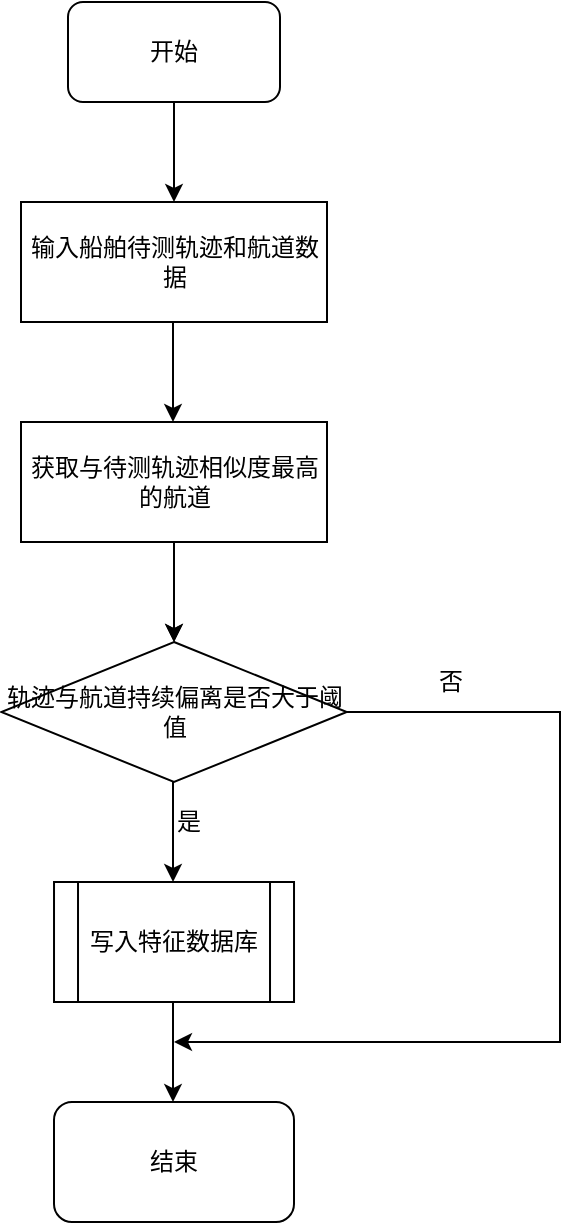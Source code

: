 <mxfile version="14.8.3" type="github">
  <diagram id="6DKVN_OBE5Q6o5waTTLU" name="Page-1">
    <mxGraphModel dx="1136" dy="614" grid="0" gridSize="10" guides="1" tooltips="1" connect="1" arrows="1" fold="1" page="1" pageScale="1" pageWidth="827" pageHeight="1169" math="0" shadow="0">
      <root>
        <mxCell id="0" />
        <mxCell id="1" parent="0" />
        <mxCell id="l0bt40RDR7Rpjfs3eood-1" style="edgeStyle=orthogonalEdgeStyle;rounded=0;orthogonalLoop=1;jettySize=auto;html=1;exitX=0.5;exitY=1;exitDx=0;exitDy=0;" edge="1" parent="1" source="l0bt40RDR7Rpjfs3eood-2">
          <mxGeometry relative="1" as="geometry">
            <mxPoint x="407" y="130" as="targetPoint" />
          </mxGeometry>
        </mxCell>
        <mxCell id="l0bt40RDR7Rpjfs3eood-2" value="开始" style="rounded=1;whiteSpace=wrap;html=1;" vertex="1" parent="1">
          <mxGeometry x="354" y="30" width="106" height="50" as="geometry" />
        </mxCell>
        <mxCell id="l0bt40RDR7Rpjfs3eood-3" value="输入船舶待测轨迹和航道数据" style="rounded=0;whiteSpace=wrap;html=1;" vertex="1" parent="1">
          <mxGeometry x="330.5" y="130" width="153" height="60" as="geometry" />
        </mxCell>
        <mxCell id="l0bt40RDR7Rpjfs3eood-4" style="edgeStyle=orthogonalEdgeStyle;rounded=0;orthogonalLoop=1;jettySize=auto;html=1;exitX=0.5;exitY=1;exitDx=0;exitDy=0;" edge="1" parent="1">
          <mxGeometry relative="1" as="geometry">
            <mxPoint x="406.5" y="240" as="targetPoint" />
            <mxPoint x="406.5" y="190" as="sourcePoint" />
          </mxGeometry>
        </mxCell>
        <mxCell id="l0bt40RDR7Rpjfs3eood-17" style="edgeStyle=orthogonalEdgeStyle;rounded=0;orthogonalLoop=1;jettySize=auto;html=1;exitX=1;exitY=0.5;exitDx=0;exitDy=0;" edge="1" parent="1" source="l0bt40RDR7Rpjfs3eood-5">
          <mxGeometry relative="1" as="geometry">
            <mxPoint x="407" y="550" as="targetPoint" />
            <Array as="points">
              <mxPoint x="600" y="385" />
              <mxPoint x="600" y="550" />
            </Array>
          </mxGeometry>
        </mxCell>
        <mxCell id="l0bt40RDR7Rpjfs3eood-5" value="轨迹与航道持续偏离是否大于阈值" style="rhombus;whiteSpace=wrap;html=1;" vertex="1" parent="1">
          <mxGeometry x="320.63" y="350" width="172.75" height="70" as="geometry" />
        </mxCell>
        <mxCell id="l0bt40RDR7Rpjfs3eood-6" value="" style="edgeStyle=orthogonalEdgeStyle;rounded=0;orthogonalLoop=1;jettySize=auto;html=1;" edge="1" parent="1" source="l0bt40RDR7Rpjfs3eood-8">
          <mxGeometry relative="1" as="geometry">
            <mxPoint x="407" y="350.006" as="targetPoint" />
          </mxGeometry>
        </mxCell>
        <mxCell id="l0bt40RDR7Rpjfs3eood-7" value="" style="edgeStyle=orthogonalEdgeStyle;rounded=0;orthogonalLoop=1;jettySize=auto;html=1;" edge="1" parent="1" source="l0bt40RDR7Rpjfs3eood-8">
          <mxGeometry relative="1" as="geometry">
            <mxPoint x="407" y="350.006" as="targetPoint" />
          </mxGeometry>
        </mxCell>
        <mxCell id="l0bt40RDR7Rpjfs3eood-8" value="获取与待测轨迹相似度最高的航道" style="rounded=0;whiteSpace=wrap;html=1;" vertex="1" parent="1">
          <mxGeometry x="330.5" y="240" width="153" height="60" as="geometry" />
        </mxCell>
        <mxCell id="l0bt40RDR7Rpjfs3eood-9" style="edgeStyle=orthogonalEdgeStyle;rounded=0;orthogonalLoop=1;jettySize=auto;html=1;exitX=0.5;exitY=1;exitDx=0;exitDy=0;" edge="1" parent="1">
          <mxGeometry relative="1" as="geometry">
            <mxPoint x="406.51" y="470" as="targetPoint" />
            <mxPoint x="406.51" y="420" as="sourcePoint" />
          </mxGeometry>
        </mxCell>
        <mxCell id="l0bt40RDR7Rpjfs3eood-10" value="是" style="text;html=1;align=center;verticalAlign=middle;resizable=0;points=[];autosize=1;strokeColor=none;" vertex="1" parent="1">
          <mxGeometry x="399.01" y="430" width="30" height="20" as="geometry" />
        </mxCell>
        <mxCell id="l0bt40RDR7Rpjfs3eood-12" value="写入特征数据库" style="shape=process;whiteSpace=wrap;html=1;backgroundOutline=1;" vertex="1" parent="1">
          <mxGeometry x="347.01" y="470" width="120" height="60" as="geometry" />
        </mxCell>
        <mxCell id="l0bt40RDR7Rpjfs3eood-13" value="结束" style="rounded=1;whiteSpace=wrap;html=1;" vertex="1" parent="1">
          <mxGeometry x="347" y="580" width="120" height="60" as="geometry" />
        </mxCell>
        <mxCell id="l0bt40RDR7Rpjfs3eood-14" value="" style="edgeStyle=orthogonalEdgeStyle;rounded=0;orthogonalLoop=1;jettySize=auto;html=1;" edge="1" parent="1">
          <mxGeometry relative="1" as="geometry">
            <mxPoint x="406.5" y="580.006" as="targetPoint" />
            <mxPoint x="406.5" y="530" as="sourcePoint" />
          </mxGeometry>
        </mxCell>
        <mxCell id="l0bt40RDR7Rpjfs3eood-18" value="否" style="text;html=1;align=center;verticalAlign=middle;resizable=0;points=[];autosize=1;strokeColor=none;" vertex="1" parent="1">
          <mxGeometry x="530" y="360" width="30" height="20" as="geometry" />
        </mxCell>
      </root>
    </mxGraphModel>
  </diagram>
</mxfile>
